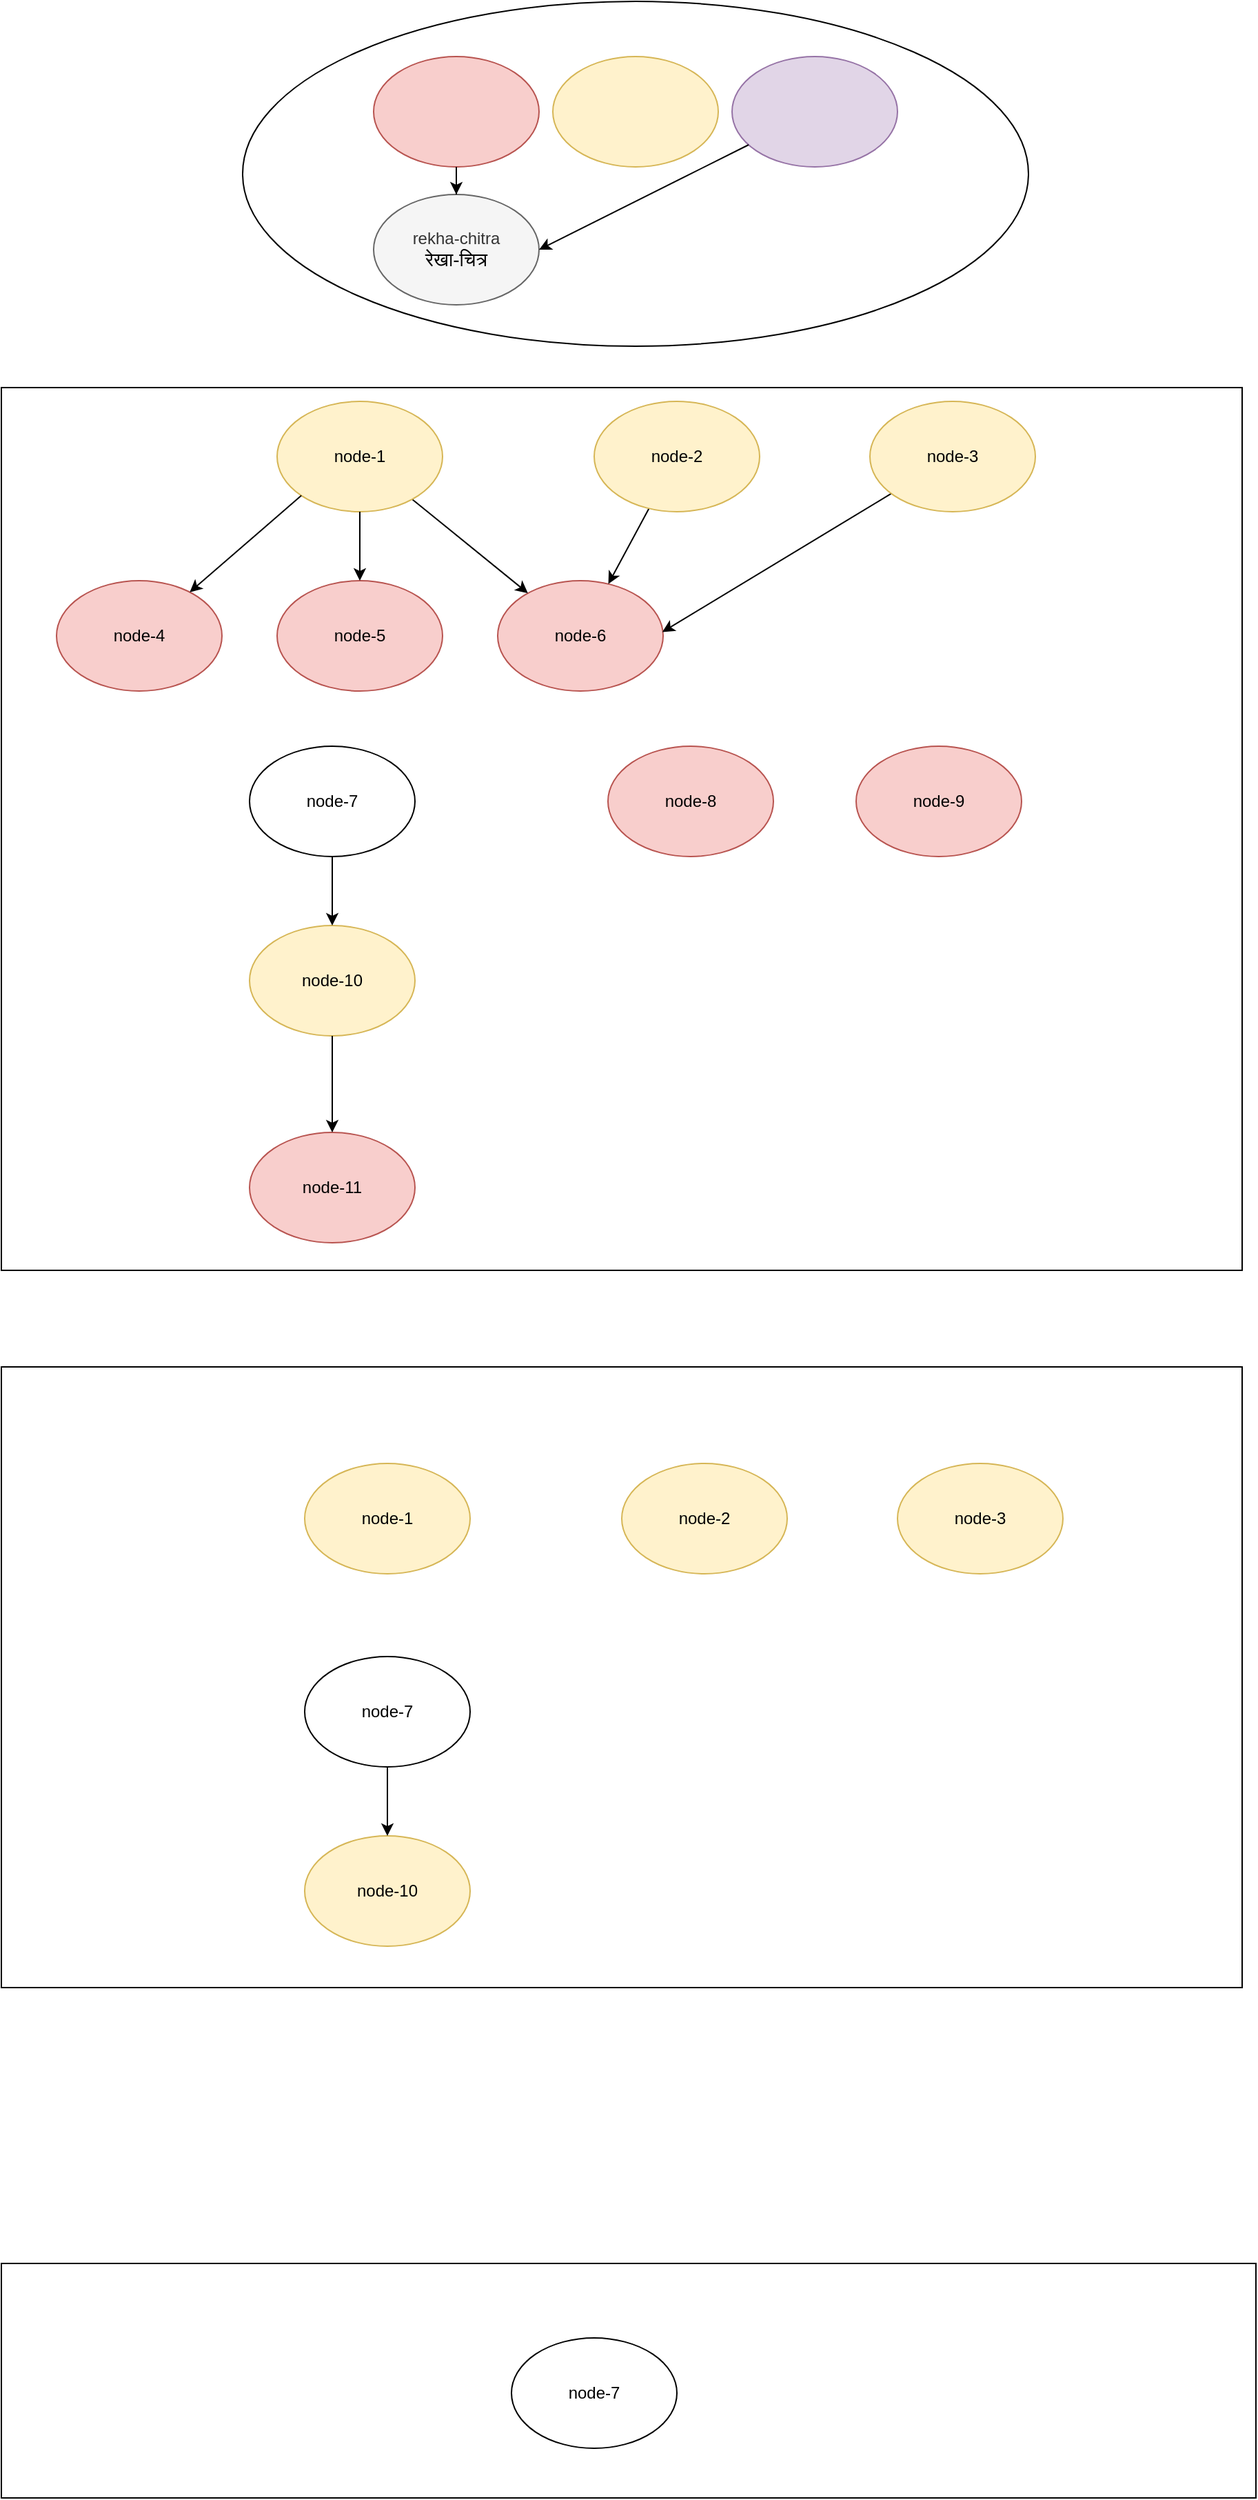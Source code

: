 <mxfile version="21.2.8" type="device">
  <diagram name="Page-1" id="lfbP-6xO54JcDAWGtIG4">
    <mxGraphModel dx="2929" dy="1135" grid="1" gridSize="10" guides="1" tooltips="1" connect="1" arrows="1" fold="1" page="1" pageScale="1" pageWidth="827" pageHeight="1169" math="0" shadow="0">
      <root>
        <mxCell id="0" />
        <mxCell id="1" parent="0" />
        <mxCell id="7zE5PYrGJa38qYs7SabY-29" value="" style="group" vertex="1" connectable="0" parent="1">
          <mxGeometry x="-120" y="300" width="900" height="640" as="geometry" />
        </mxCell>
        <mxCell id="7zE5PYrGJa38qYs7SabY-20" value="" style="rounded=0;whiteSpace=wrap;html=1;" vertex="1" parent="7zE5PYrGJa38qYs7SabY-29">
          <mxGeometry width="900" height="640" as="geometry" />
        </mxCell>
        <mxCell id="VeJX8Lp-VsLnqPYJJAG0-2" value="node-6" style="ellipse;whiteSpace=wrap;html=1;fillColor=#f8cecc;strokeColor=#b85450;" parent="7zE5PYrGJa38qYs7SabY-29" vertex="1">
          <mxGeometry x="360" y="140" width="120" height="80" as="geometry" />
        </mxCell>
        <mxCell id="VeJX8Lp-VsLnqPYJJAG0-13" style="rounded=0;orthogonalLoop=1;jettySize=auto;html=1;" parent="7zE5PYrGJa38qYs7SabY-29" source="VeJX8Lp-VsLnqPYJJAG0-3" target="VeJX8Lp-VsLnqPYJJAG0-2" edge="1">
          <mxGeometry relative="1" as="geometry" />
        </mxCell>
        <mxCell id="VeJX8Lp-VsLnqPYJJAG0-3" value="node-1" style="ellipse;whiteSpace=wrap;html=1;fillColor=#fff2cc;strokeColor=#d6b656;" parent="7zE5PYrGJa38qYs7SabY-29" vertex="1">
          <mxGeometry x="200" y="10" width="120" height="80" as="geometry" />
        </mxCell>
        <mxCell id="VeJX8Lp-VsLnqPYJJAG0-4" value="node-5" style="ellipse;whiteSpace=wrap;html=1;fillColor=#f8cecc;strokeColor=#b85450;" parent="7zE5PYrGJa38qYs7SabY-29" vertex="1">
          <mxGeometry x="200" y="140" width="120" height="80" as="geometry" />
        </mxCell>
        <mxCell id="VeJX8Lp-VsLnqPYJJAG0-11" style="rounded=0;orthogonalLoop=1;jettySize=auto;html=1;" parent="7zE5PYrGJa38qYs7SabY-29" source="VeJX8Lp-VsLnqPYJJAG0-3" target="VeJX8Lp-VsLnqPYJJAG0-4" edge="1">
          <mxGeometry relative="1" as="geometry" />
        </mxCell>
        <mxCell id="VeJX8Lp-VsLnqPYJJAG0-5" value="node-4" style="ellipse;whiteSpace=wrap;html=1;fillColor=#f8cecc;strokeColor=#b85450;" parent="7zE5PYrGJa38qYs7SabY-29" vertex="1">
          <mxGeometry x="40" y="140" width="120" height="80" as="geometry" />
        </mxCell>
        <mxCell id="VeJX8Lp-VsLnqPYJJAG0-14" style="rounded=0;orthogonalLoop=1;jettySize=auto;html=1;exitX=0;exitY=1;exitDx=0;exitDy=0;" parent="7zE5PYrGJa38qYs7SabY-29" source="VeJX8Lp-VsLnqPYJJAG0-3" target="VeJX8Lp-VsLnqPYJJAG0-5" edge="1">
          <mxGeometry relative="1" as="geometry" />
        </mxCell>
        <mxCell id="VeJX8Lp-VsLnqPYJJAG0-6" value="node-7" style="ellipse;whiteSpace=wrap;html=1;" parent="7zE5PYrGJa38qYs7SabY-29" vertex="1">
          <mxGeometry x="180" y="260" width="120" height="80" as="geometry" />
        </mxCell>
        <mxCell id="VeJX8Lp-VsLnqPYJJAG0-16" style="rounded=0;orthogonalLoop=1;jettySize=auto;html=1;entryX=0.995;entryY=0.465;entryDx=0;entryDy=0;entryPerimeter=0;" parent="7zE5PYrGJa38qYs7SabY-29" source="VeJX8Lp-VsLnqPYJJAG0-7" target="VeJX8Lp-VsLnqPYJJAG0-2" edge="1">
          <mxGeometry relative="1" as="geometry" />
        </mxCell>
        <mxCell id="VeJX8Lp-VsLnqPYJJAG0-7" value="node-3" style="ellipse;whiteSpace=wrap;html=1;fillColor=#fff2cc;strokeColor=#d6b656;" parent="7zE5PYrGJa38qYs7SabY-29" vertex="1">
          <mxGeometry x="630" y="10" width="120" height="80" as="geometry" />
        </mxCell>
        <mxCell id="VeJX8Lp-VsLnqPYJJAG0-8" value="node-8" style="ellipse;whiteSpace=wrap;html=1;fillColor=#f8cecc;strokeColor=#b85450;" parent="7zE5PYrGJa38qYs7SabY-29" vertex="1">
          <mxGeometry x="440" y="260" width="120" height="80" as="geometry" />
        </mxCell>
        <mxCell id="VeJX8Lp-VsLnqPYJJAG0-9" value="node-10" style="ellipse;whiteSpace=wrap;html=1;fillColor=#fff2cc;strokeColor=#d6b656;" parent="7zE5PYrGJa38qYs7SabY-29" vertex="1">
          <mxGeometry x="180" y="390" width="120" height="80" as="geometry" />
        </mxCell>
        <mxCell id="VeJX8Lp-VsLnqPYJJAG0-17" style="rounded=0;orthogonalLoop=1;jettySize=auto;html=1;" parent="7zE5PYrGJa38qYs7SabY-29" source="VeJX8Lp-VsLnqPYJJAG0-6" target="VeJX8Lp-VsLnqPYJJAG0-9" edge="1">
          <mxGeometry relative="1" as="geometry" />
        </mxCell>
        <mxCell id="VeJX8Lp-VsLnqPYJJAG0-15" style="rounded=0;orthogonalLoop=1;jettySize=auto;html=1;" parent="7zE5PYrGJa38qYs7SabY-29" source="VeJX8Lp-VsLnqPYJJAG0-10" target="VeJX8Lp-VsLnqPYJJAG0-2" edge="1">
          <mxGeometry relative="1" as="geometry" />
        </mxCell>
        <mxCell id="VeJX8Lp-VsLnqPYJJAG0-10" value="node-2" style="ellipse;whiteSpace=wrap;html=1;fillColor=#fff2cc;strokeColor=#d6b656;" parent="7zE5PYrGJa38qYs7SabY-29" vertex="1">
          <mxGeometry x="430" y="10" width="120" height="80" as="geometry" />
        </mxCell>
        <mxCell id="VeJX8Lp-VsLnqPYJJAG0-18" value="node-9" style="ellipse;whiteSpace=wrap;html=1;fillColor=#f8cecc;strokeColor=#b85450;" parent="7zE5PYrGJa38qYs7SabY-29" vertex="1">
          <mxGeometry x="620" y="260" width="120" height="80" as="geometry" />
        </mxCell>
        <mxCell id="VeJX8Lp-VsLnqPYJJAG0-19" value="node-11" style="ellipse;whiteSpace=wrap;html=1;fillColor=#f8cecc;strokeColor=#b85450;" parent="7zE5PYrGJa38qYs7SabY-29" vertex="1">
          <mxGeometry x="180" y="540" width="120" height="80" as="geometry" />
        </mxCell>
        <mxCell id="VeJX8Lp-VsLnqPYJJAG0-20" style="rounded=0;orthogonalLoop=1;jettySize=auto;html=1;" parent="7zE5PYrGJa38qYs7SabY-29" source="VeJX8Lp-VsLnqPYJJAG0-9" target="VeJX8Lp-VsLnqPYJJAG0-19" edge="1">
          <mxGeometry relative="1" as="geometry" />
        </mxCell>
        <mxCell id="7zE5PYrGJa38qYs7SabY-30" value="" style="group" vertex="1" connectable="0" parent="1">
          <mxGeometry x="-120" y="1010" width="900" height="450" as="geometry" />
        </mxCell>
        <mxCell id="7zE5PYrGJa38qYs7SabY-21" value="" style="rounded=0;whiteSpace=wrap;html=1;" vertex="1" parent="7zE5PYrGJa38qYs7SabY-30">
          <mxGeometry width="900" height="450" as="geometry" />
        </mxCell>
        <mxCell id="7zE5PYrGJa38qYs7SabY-5" value="node-1" style="ellipse;whiteSpace=wrap;html=1;fillColor=#fff2cc;strokeColor=#d6b656;" vertex="1" parent="7zE5PYrGJa38qYs7SabY-30">
          <mxGeometry x="220" y="70" width="120" height="80" as="geometry" />
        </mxCell>
        <mxCell id="7zE5PYrGJa38qYs7SabY-9" value="node-7" style="ellipse;whiteSpace=wrap;html=1;" vertex="1" parent="7zE5PYrGJa38qYs7SabY-30">
          <mxGeometry x="220" y="210" width="120" height="80" as="geometry" />
        </mxCell>
        <mxCell id="7zE5PYrGJa38qYs7SabY-11" value="node-3" style="ellipse;whiteSpace=wrap;html=1;fillColor=#fff2cc;strokeColor=#d6b656;" vertex="1" parent="7zE5PYrGJa38qYs7SabY-30">
          <mxGeometry x="650" y="70" width="120" height="80" as="geometry" />
        </mxCell>
        <mxCell id="7zE5PYrGJa38qYs7SabY-14" value="node-10" style="ellipse;whiteSpace=wrap;html=1;fillColor=#fff2cc;strokeColor=#d6b656;" vertex="1" parent="7zE5PYrGJa38qYs7SabY-30">
          <mxGeometry x="220" y="340" width="120" height="80" as="geometry" />
        </mxCell>
        <mxCell id="7zE5PYrGJa38qYs7SabY-8" style="rounded=0;orthogonalLoop=1;jettySize=auto;html=1;" edge="1" parent="7zE5PYrGJa38qYs7SabY-30" source="7zE5PYrGJa38qYs7SabY-9" target="7zE5PYrGJa38qYs7SabY-14">
          <mxGeometry relative="1" as="geometry" />
        </mxCell>
        <mxCell id="7zE5PYrGJa38qYs7SabY-16" value="node-2" style="ellipse;whiteSpace=wrap;html=1;fillColor=#fff2cc;strokeColor=#d6b656;" vertex="1" parent="7zE5PYrGJa38qYs7SabY-30">
          <mxGeometry x="450" y="70" width="120" height="80" as="geometry" />
        </mxCell>
        <mxCell id="7zE5PYrGJa38qYs7SabY-31" value="" style="group" vertex="1" connectable="0" parent="1">
          <mxGeometry x="-120" y="1660" width="910" height="170" as="geometry" />
        </mxCell>
        <mxCell id="7zE5PYrGJa38qYs7SabY-22" value="" style="rounded=0;whiteSpace=wrap;html=1;" vertex="1" parent="7zE5PYrGJa38qYs7SabY-31">
          <mxGeometry width="910" height="170" as="geometry" />
        </mxCell>
        <mxCell id="7zE5PYrGJa38qYs7SabY-25" value="node-7" style="ellipse;whiteSpace=wrap;html=1;" vertex="1" parent="7zE5PYrGJa38qYs7SabY-31">
          <mxGeometry x="370" y="54" width="120" height="80" as="geometry" />
        </mxCell>
        <mxCell id="7zE5PYrGJa38qYs7SabY-41" value="" style="group" vertex="1" connectable="0" parent="1">
          <mxGeometry x="55" y="20" width="585" height="250" as="geometry" />
        </mxCell>
        <mxCell id="7zE5PYrGJa38qYs7SabY-40" value="" style="ellipse;whiteSpace=wrap;html=1;" vertex="1" parent="7zE5PYrGJa38qYs7SabY-41">
          <mxGeometry width="570" height="250" as="geometry" />
        </mxCell>
        <mxCell id="7zE5PYrGJa38qYs7SabY-38" value="" style="group" vertex="1" connectable="0" parent="7zE5PYrGJa38qYs7SabY-41">
          <mxGeometry x="95" y="40" width="490" height="210" as="geometry" />
        </mxCell>
        <mxCell id="7zE5PYrGJa38qYs7SabY-32" value="" style="ellipse;whiteSpace=wrap;html=1;fillColor=#f8cecc;strokeColor=#b85450;" vertex="1" parent="7zE5PYrGJa38qYs7SabY-38">
          <mxGeometry width="120" height="80" as="geometry" />
        </mxCell>
        <mxCell id="7zE5PYrGJa38qYs7SabY-33" value="" style="ellipse;whiteSpace=wrap;html=1;fillColor=#fff2cc;strokeColor=#d6b656;" vertex="1" parent="7zE5PYrGJa38qYs7SabY-38">
          <mxGeometry x="130" width="120" height="80" as="geometry" />
        </mxCell>
        <mxCell id="7zE5PYrGJa38qYs7SabY-34" value="" style="ellipse;whiteSpace=wrap;html=1;fillColor=#e1d5e7;strokeColor=#9673a6;" vertex="1" parent="7zE5PYrGJa38qYs7SabY-38">
          <mxGeometry x="260" width="120" height="80" as="geometry" />
        </mxCell>
        <mxCell id="7zE5PYrGJa38qYs7SabY-35" value="rekha-chitra&lt;br style=&quot;border-color: var(--border-color); color: rgb(0, 0, 0); font-size: 14px;&quot;&gt;&lt;span style=&quot;color: rgb(0, 0, 0); font-size: 14px;&quot;&gt;रेखा-चित्र&lt;/span&gt;" style="ellipse;whiteSpace=wrap;html=1;fillColor=#f5f5f5;fontColor=#333333;strokeColor=#666666;" vertex="1" parent="7zE5PYrGJa38qYs7SabY-38">
          <mxGeometry y="100" width="120" height="80" as="geometry" />
        </mxCell>
        <mxCell id="7zE5PYrGJa38qYs7SabY-36" style="edgeStyle=orthogonalEdgeStyle;rounded=0;orthogonalLoop=1;jettySize=auto;html=1;entryX=0.5;entryY=0;entryDx=0;entryDy=0;" edge="1" parent="7zE5PYrGJa38qYs7SabY-38" source="7zE5PYrGJa38qYs7SabY-32" target="7zE5PYrGJa38qYs7SabY-35">
          <mxGeometry relative="1" as="geometry" />
        </mxCell>
        <mxCell id="7zE5PYrGJa38qYs7SabY-37" style="rounded=0;orthogonalLoop=1;jettySize=auto;html=1;entryX=1;entryY=0.5;entryDx=0;entryDy=0;" edge="1" parent="7zE5PYrGJa38qYs7SabY-38" source="7zE5PYrGJa38qYs7SabY-34" target="7zE5PYrGJa38qYs7SabY-35">
          <mxGeometry relative="1" as="geometry" />
        </mxCell>
      </root>
    </mxGraphModel>
  </diagram>
</mxfile>
